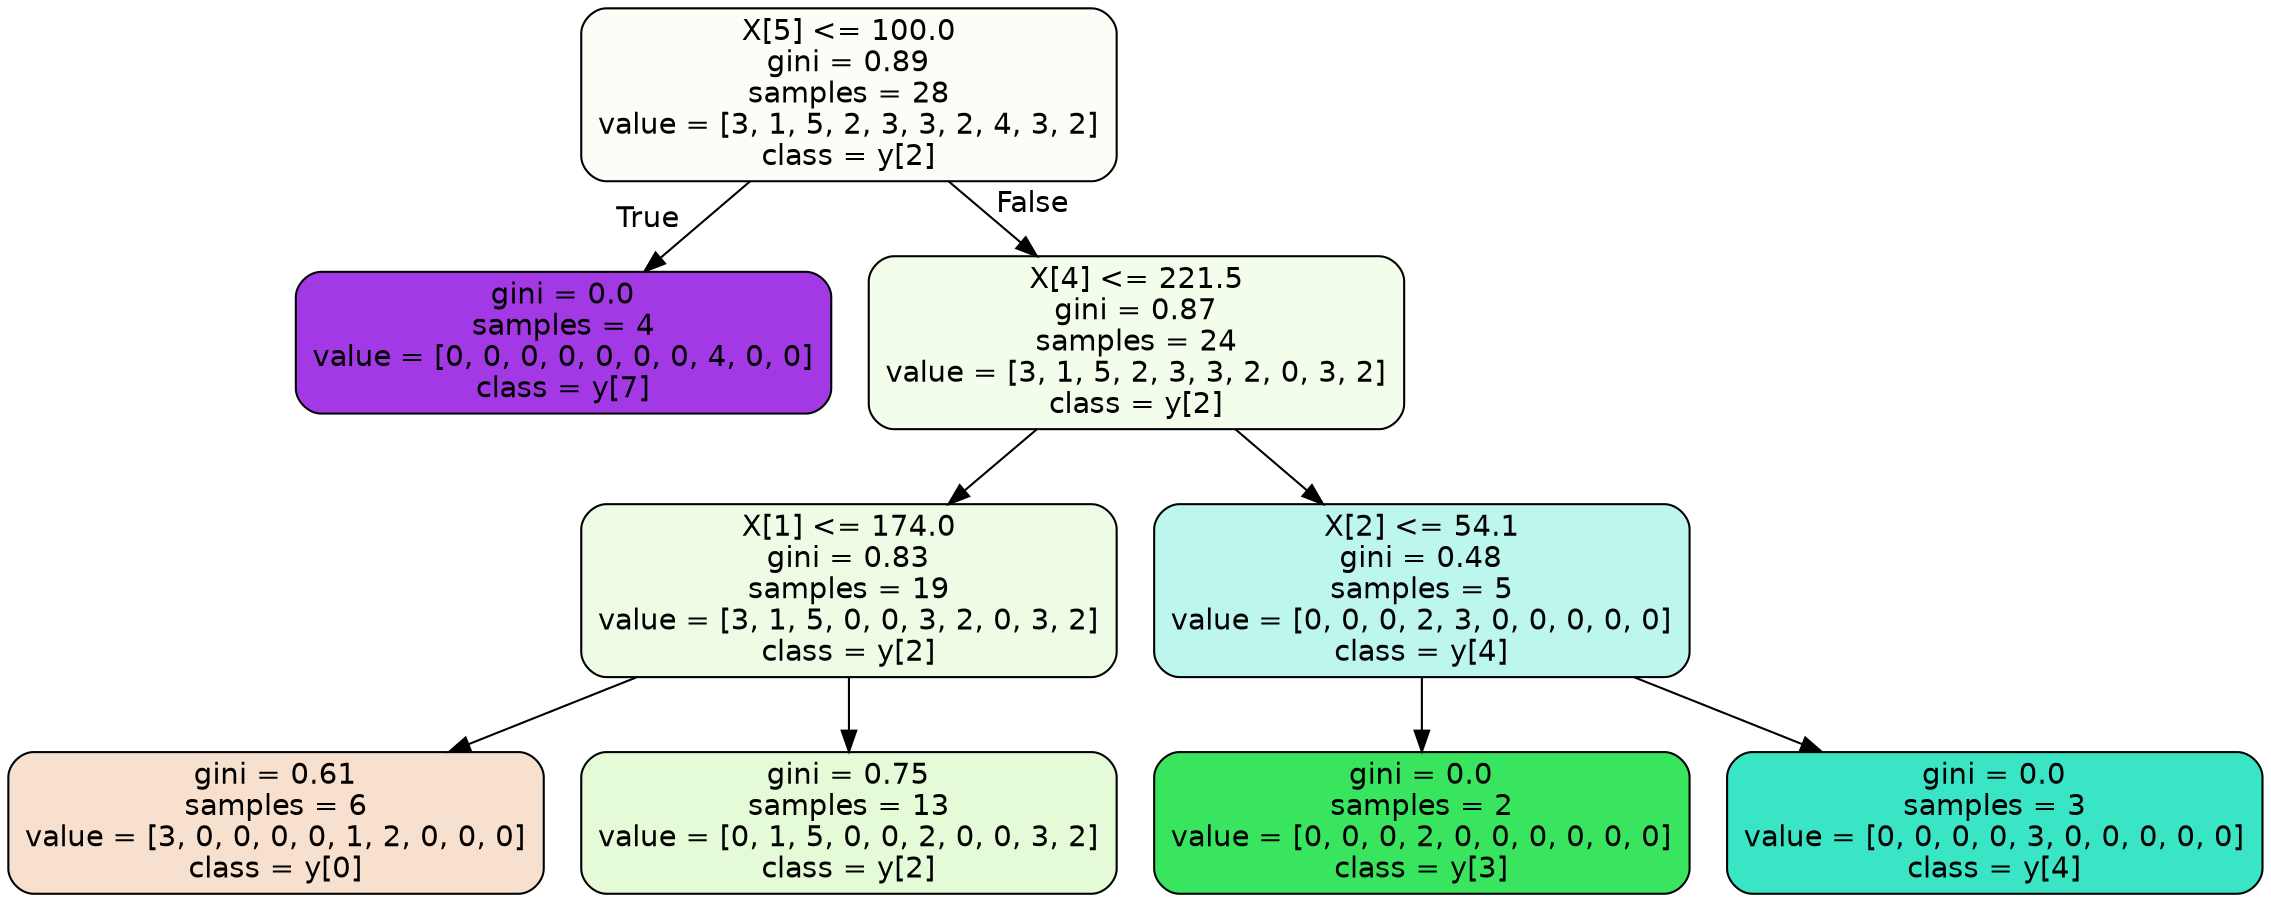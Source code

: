 digraph Tree {
node [shape=box, style="filled, rounded", color="black", fontname=helvetica] ;
edge [fontname=helvetica] ;
0 [label="X[5] <= 100.0\ngini = 0.89\nsamples = 28\nvalue = [3, 1, 5, 2, 3, 3, 2, 4, 3, 2]\nclass = y[2]", fillcolor="#fafef7"] ;
1 [label="gini = 0.0\nsamples = 4\nvalue = [0, 0, 0, 0, 0, 0, 0, 4, 0, 0]\nclass = y[7]", fillcolor="#a339e5"] ;
0 -> 1 [labeldistance=2.5, labelangle=45, headlabel="True"] ;
2 [label="X[4] <= 221.5\ngini = 0.87\nsamples = 24\nvalue = [3, 1, 5, 2, 3, 3, 2, 0, 3, 2]\nclass = y[2]", fillcolor="#f2fdec"] ;
0 -> 2 [labeldistance=2.5, labelangle=-45, headlabel="False"] ;
3 [label="X[1] <= 174.0\ngini = 0.83\nsamples = 19\nvalue = [3, 1, 5, 0, 0, 3, 2, 0, 3, 2]\nclass = y[2]", fillcolor="#eefce6"] ;
2 -> 3 ;
4 [label="gini = 0.61\nsamples = 6\nvalue = [3, 0, 0, 0, 0, 1, 2, 0, 0, 0]\nclass = y[0]", fillcolor="#f8e0ce"] ;
3 -> 4 ;
5 [label="gini = 0.75\nsamples = 13\nvalue = [0, 1, 5, 0, 0, 2, 0, 0, 3, 2]\nclass = y[2]", fillcolor="#e5fad7"] ;
3 -> 5 ;
6 [label="X[2] <= 54.1\ngini = 0.48\nsamples = 5\nvalue = [0, 0, 0, 2, 3, 0, 0, 0, 0, 0]\nclass = y[4]", fillcolor="#bdf6ec"] ;
2 -> 6 ;
7 [label="gini = 0.0\nsamples = 2\nvalue = [0, 0, 0, 2, 0, 0, 0, 0, 0, 0]\nclass = y[3]", fillcolor="#39e55e"] ;
6 -> 7 ;
8 [label="gini = 0.0\nsamples = 3\nvalue = [0, 0, 0, 0, 3, 0, 0, 0, 0, 0]\nclass = y[4]", fillcolor="#39e5c5"] ;
6 -> 8 ;
}